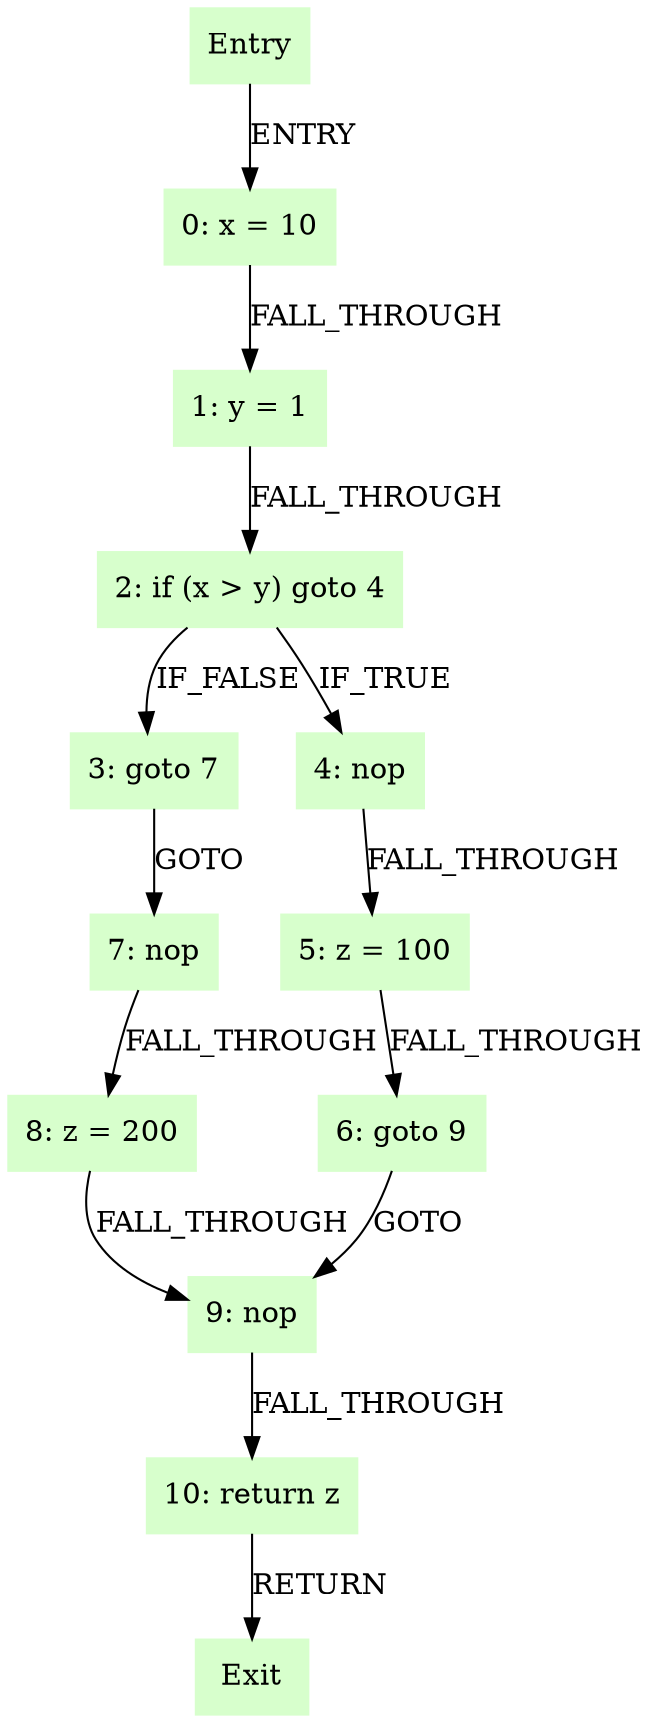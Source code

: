 digraph G {
  node [color=".3 .2 1.0",shape=box,style=filled,];
  "Entry";
  "0: x = 10";
  "1: y = 1";
  "2: if (x > y) goto 4";
  "3: goto 7";
  "4: nop";
  "5: z = 100";
  "6: goto 9";
  "7: nop";
  "8: z = 200";
  "9: nop";
  "10: return z";
  "Exit";
  "Entry" -> "0: x = 10" [label="ENTRY",];
  "0: x = 10" -> "1: y = 1" [label="FALL_THROUGH",];
  "1: y = 1" -> "2: if (x > y) goto 4" [label="FALL_THROUGH",];
  "2: if (x > y) goto 4" -> "4: nop" [label="IF_TRUE",];
  "2: if (x > y) goto 4" -> "3: goto 7" [label="IF_FALSE",];
  "3: goto 7" -> "7: nop" [label="GOTO",];
  "4: nop" -> "5: z = 100" [label="FALL_THROUGH",];
  "5: z = 100" -> "6: goto 9" [label="FALL_THROUGH",];
  "6: goto 9" -> "9: nop" [label="GOTO",];
  "7: nop" -> "8: z = 200" [label="FALL_THROUGH",];
  "8: z = 200" -> "9: nop" [label="FALL_THROUGH",];
  "9: nop" -> "10: return z" [label="FALL_THROUGH",];
  "10: return z" -> "Exit" [label="RETURN",];
}
